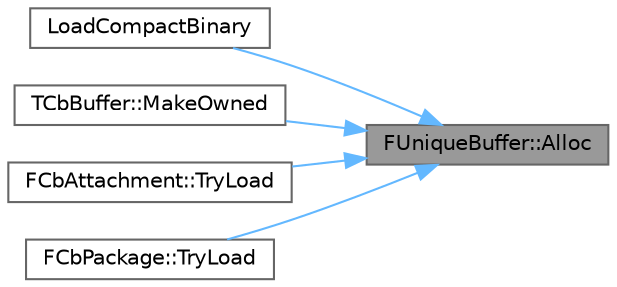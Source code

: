 digraph "FUniqueBuffer::Alloc"
{
 // INTERACTIVE_SVG=YES
 // LATEX_PDF_SIZE
  bgcolor="transparent";
  edge [fontname=Helvetica,fontsize=10,labelfontname=Helvetica,labelfontsize=10];
  node [fontname=Helvetica,fontsize=10,shape=box,height=0.2,width=0.4];
  rankdir="RL";
  Node1 [id="Node000001",label="FUniqueBuffer::Alloc",height=0.2,width=0.4,color="gray40", fillcolor="grey60", style="filled", fontcolor="black",tooltip="Make an uninitialized owned buffer of the specified size."];
  Node1 -> Node2 [id="edge1_Node000001_Node000002",dir="back",color="steelblue1",style="solid",tooltip=" "];
  Node2 [id="Node000002",label="LoadCompactBinary",height=0.2,width=0.4,color="grey40", fillcolor="white", style="filled",URL="$d5/da9/CompactBinarySerialization_8h.html#add6ffe685efa1e35d9bdc4587b21dee7",tooltip="Load a compact binary field from an archive."];
  Node1 -> Node3 [id="edge2_Node000001_Node000003",dir="back",color="steelblue1",style="solid",tooltip=" "];
  Node3 [id="Node000003",label="TCbBuffer::MakeOwned",height=0.2,width=0.4,color="grey40", fillcolor="white", style="filled",URL="$d6/d0b/classTCbBuffer.html#a6c7236e3e8438dc9fa4322b6bf37e99e",tooltip="Clone the value, if necessary, to a buffer that this reference has ownership of."];
  Node1 -> Node4 [id="edge3_Node000001_Node000004",dir="back",color="steelblue1",style="solid",tooltip=" "];
  Node4 [id="Node000004",label="FCbAttachment::TryLoad",height=0.2,width=0.4,color="grey40", fillcolor="white", style="filled",URL="$dd/d6d/classFCbAttachment.html#ace626b47f262ff74e80d21e504079190",tooltip="Load the attachment from compact binary as written by Save."];
  Node1 -> Node5 [id="edge4_Node000001_Node000005",dir="back",color="steelblue1",style="solid",tooltip=" "];
  Node5 [id="Node000005",label="FCbPackage::TryLoad",height=0.2,width=0.4,color="grey40", fillcolor="white", style="filled",URL="$d4/da9/classFCbPackage.html#acabb9961754dbce832cec4d9e21cb29e",tooltip="Load the object and attachments from compact binary as written by Save."];
}
